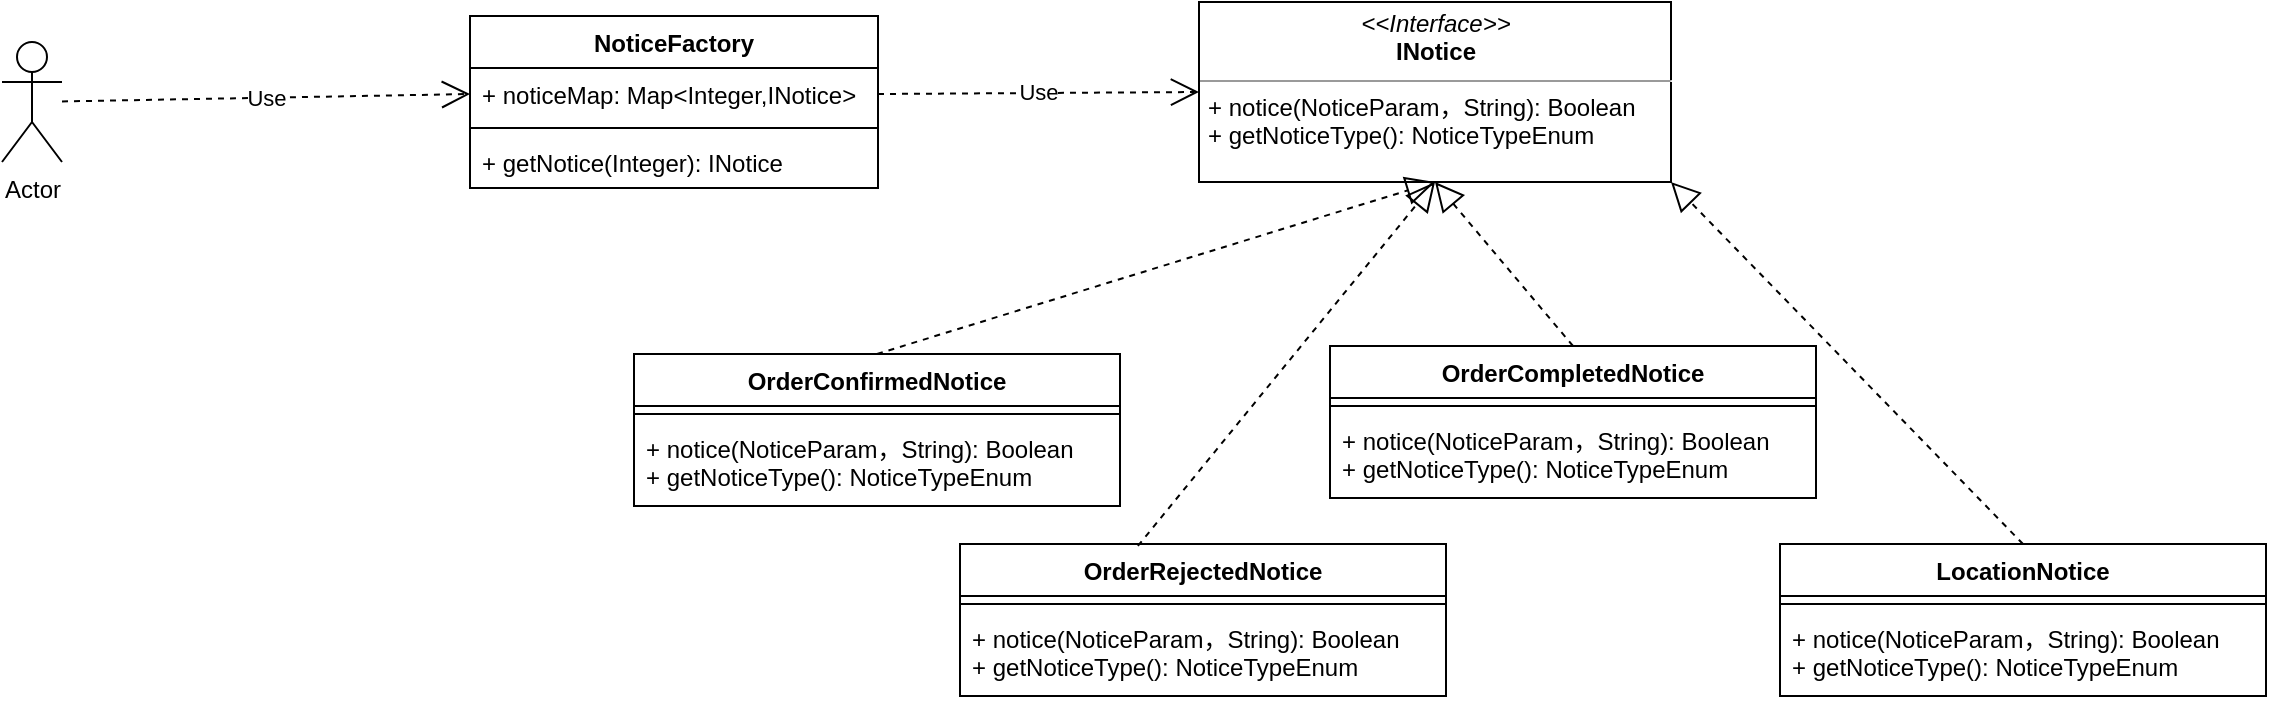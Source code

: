 <mxfile version="21.0.6" type="github">
  <diagram name="Page-1" id="OWmBhWpDUxixdRuLeLtc">
    <mxGraphModel dx="1225" dy="844" grid="0" gridSize="10" guides="1" tooltips="1" connect="1" arrows="1" fold="1" page="1" pageScale="1" pageWidth="1200" pageHeight="1920" math="0" shadow="0">
      <root>
        <mxCell id="0" />
        <mxCell id="1" parent="0" />
        <mxCell id="cgenw8rON0skApVWncoc-2" value="&lt;p style=&quot;margin:0px;margin-top:4px;text-align:center;&quot;&gt;&lt;i&gt;&amp;lt;&amp;lt;Interface&amp;gt;&amp;gt;&lt;/i&gt;&lt;br&gt;&lt;b&gt;INotice&lt;/b&gt;&lt;/p&gt;&lt;hr size=&quot;1&quot;&gt;&lt;p style=&quot;margin:0px;margin-left:4px;&quot;&gt;&lt;/p&gt;&lt;p style=&quot;margin:0px;margin-left:4px;&quot;&gt;+ notice(NoticeParam，String): Boolean&lt;br&gt;+ getNoticeType():&amp;nbsp;NoticeTypeEnum&lt;/p&gt;" style="verticalAlign=top;align=left;overflow=fill;fontSize=12;fontFamily=Helvetica;html=1;whiteSpace=wrap;" vertex="1" parent="1">
          <mxGeometry x="643.5" y="442" width="236" height="90" as="geometry" />
        </mxCell>
        <mxCell id="cgenw8rON0skApVWncoc-11" value="OrderConfirmed&lt;span style=&quot;background-color: initial;&quot;&gt;Notice&lt;/span&gt;" style="swimlane;fontStyle=1;align=center;verticalAlign=top;childLayout=stackLayout;horizontal=1;startSize=26;horizontalStack=0;resizeParent=1;resizeParentMax=0;resizeLast=0;collapsible=1;marginBottom=0;whiteSpace=wrap;html=1;" vertex="1" parent="1">
          <mxGeometry x="361" y="618" width="243" height="76" as="geometry" />
        </mxCell>
        <mxCell id="cgenw8rON0skApVWncoc-13" value="" style="line;strokeWidth=1;fillColor=none;align=left;verticalAlign=middle;spacingTop=-1;spacingLeft=3;spacingRight=3;rotatable=0;labelPosition=right;points=[];portConstraint=eastwest;strokeColor=inherit;" vertex="1" parent="cgenw8rON0skApVWncoc-11">
          <mxGeometry y="26" width="243" height="8" as="geometry" />
        </mxCell>
        <mxCell id="cgenw8rON0skApVWncoc-14" value="+ notice(NoticeParam，String): Boolean&lt;br style=&quot;border-color: var(--border-color);&quot;&gt;+ getNoticeType():&amp;nbsp;NoticeTypeEnum" style="text;strokeColor=none;fillColor=none;align=left;verticalAlign=top;spacingLeft=4;spacingRight=4;overflow=hidden;rotatable=0;points=[[0,0.5],[1,0.5]];portConstraint=eastwest;whiteSpace=wrap;html=1;" vertex="1" parent="cgenw8rON0skApVWncoc-11">
          <mxGeometry y="34" width="243" height="42" as="geometry" />
        </mxCell>
        <mxCell id="cgenw8rON0skApVWncoc-15" value="OrderRejectedNotice" style="swimlane;fontStyle=1;align=center;verticalAlign=top;childLayout=stackLayout;horizontal=1;startSize=26;horizontalStack=0;resizeParent=1;resizeParentMax=0;resizeLast=0;collapsible=1;marginBottom=0;whiteSpace=wrap;html=1;" vertex="1" parent="1">
          <mxGeometry x="524" y="713" width="243" height="76" as="geometry" />
        </mxCell>
        <mxCell id="cgenw8rON0skApVWncoc-16" value="" style="line;strokeWidth=1;fillColor=none;align=left;verticalAlign=middle;spacingTop=-1;spacingLeft=3;spacingRight=3;rotatable=0;labelPosition=right;points=[];portConstraint=eastwest;strokeColor=inherit;" vertex="1" parent="cgenw8rON0skApVWncoc-15">
          <mxGeometry y="26" width="243" height="8" as="geometry" />
        </mxCell>
        <mxCell id="cgenw8rON0skApVWncoc-17" value="+ notice(NoticeParam，String): Boolean&lt;br style=&quot;border-color: var(--border-color);&quot;&gt;+ getNoticeType():&amp;nbsp;NoticeTypeEnum" style="text;strokeColor=none;fillColor=none;align=left;verticalAlign=top;spacingLeft=4;spacingRight=4;overflow=hidden;rotatable=0;points=[[0,0.5],[1,0.5]];portConstraint=eastwest;whiteSpace=wrap;html=1;" vertex="1" parent="cgenw8rON0skApVWncoc-15">
          <mxGeometry y="34" width="243" height="42" as="geometry" />
        </mxCell>
        <mxCell id="cgenw8rON0skApVWncoc-19" value="OrderCompletedNotice" style="swimlane;fontStyle=1;align=center;verticalAlign=top;childLayout=stackLayout;horizontal=1;startSize=26;horizontalStack=0;resizeParent=1;resizeParentMax=0;resizeLast=0;collapsible=1;marginBottom=0;whiteSpace=wrap;html=1;" vertex="1" parent="1">
          <mxGeometry x="709" y="614" width="243" height="76" as="geometry" />
        </mxCell>
        <mxCell id="cgenw8rON0skApVWncoc-20" value="" style="line;strokeWidth=1;fillColor=none;align=left;verticalAlign=middle;spacingTop=-1;spacingLeft=3;spacingRight=3;rotatable=0;labelPosition=right;points=[];portConstraint=eastwest;strokeColor=inherit;" vertex="1" parent="cgenw8rON0skApVWncoc-19">
          <mxGeometry y="26" width="243" height="8" as="geometry" />
        </mxCell>
        <mxCell id="cgenw8rON0skApVWncoc-21" value="+ notice(NoticeParam，String): Boolean&lt;br style=&quot;border-color: var(--border-color);&quot;&gt;+ getNoticeType():&amp;nbsp;NoticeTypeEnum" style="text;strokeColor=none;fillColor=none;align=left;verticalAlign=top;spacingLeft=4;spacingRight=4;overflow=hidden;rotatable=0;points=[[0,0.5],[1,0.5]];portConstraint=eastwest;whiteSpace=wrap;html=1;" vertex="1" parent="cgenw8rON0skApVWncoc-19">
          <mxGeometry y="34" width="243" height="42" as="geometry" />
        </mxCell>
        <mxCell id="cgenw8rON0skApVWncoc-22" value="LocationNotice" style="swimlane;fontStyle=1;align=center;verticalAlign=top;childLayout=stackLayout;horizontal=1;startSize=26;horizontalStack=0;resizeParent=1;resizeParentMax=0;resizeLast=0;collapsible=1;marginBottom=0;whiteSpace=wrap;html=1;" vertex="1" parent="1">
          <mxGeometry x="934" y="713" width="243" height="76" as="geometry" />
        </mxCell>
        <mxCell id="cgenw8rON0skApVWncoc-23" value="" style="line;strokeWidth=1;fillColor=none;align=left;verticalAlign=middle;spacingTop=-1;spacingLeft=3;spacingRight=3;rotatable=0;labelPosition=right;points=[];portConstraint=eastwest;strokeColor=inherit;" vertex="1" parent="cgenw8rON0skApVWncoc-22">
          <mxGeometry y="26" width="243" height="8" as="geometry" />
        </mxCell>
        <mxCell id="cgenw8rON0skApVWncoc-24" value="+ notice(NoticeParam，String): Boolean&lt;br style=&quot;border-color: var(--border-color);&quot;&gt;+ getNoticeType():&amp;nbsp;NoticeTypeEnum" style="text;strokeColor=none;fillColor=none;align=left;verticalAlign=top;spacingLeft=4;spacingRight=4;overflow=hidden;rotatable=0;points=[[0,0.5],[1,0.5]];portConstraint=eastwest;whiteSpace=wrap;html=1;" vertex="1" parent="cgenw8rON0skApVWncoc-22">
          <mxGeometry y="34" width="243" height="42" as="geometry" />
        </mxCell>
        <mxCell id="cgenw8rON0skApVWncoc-25" value="" style="endArrow=block;dashed=1;endFill=0;endSize=12;html=1;rounded=0;entryX=0.5;entryY=1;entryDx=0;entryDy=0;exitX=0.5;exitY=0;exitDx=0;exitDy=0;" edge="1" parent="1" source="cgenw8rON0skApVWncoc-11" target="cgenw8rON0skApVWncoc-2">
          <mxGeometry width="160" relative="1" as="geometry">
            <mxPoint x="386" y="860" as="sourcePoint" />
            <mxPoint x="546" y="860" as="targetPoint" />
          </mxGeometry>
        </mxCell>
        <mxCell id="cgenw8rON0skApVWncoc-26" value="" style="endArrow=block;dashed=1;endFill=0;endSize=12;html=1;rounded=0;entryX=0.5;entryY=1;entryDx=0;entryDy=0;exitX=0.366;exitY=0.013;exitDx=0;exitDy=0;exitPerimeter=0;" edge="1" parent="1" source="cgenw8rON0skApVWncoc-15" target="cgenw8rON0skApVWncoc-2">
          <mxGeometry width="160" relative="1" as="geometry">
            <mxPoint x="440" y="624" as="sourcePoint" />
            <mxPoint x="713" y="542" as="targetPoint" />
          </mxGeometry>
        </mxCell>
        <mxCell id="cgenw8rON0skApVWncoc-27" value="" style="endArrow=block;dashed=1;endFill=0;endSize=12;html=1;rounded=0;entryX=1;entryY=1;entryDx=0;entryDy=0;exitX=0.5;exitY=0;exitDx=0;exitDy=0;" edge="1" parent="1" source="cgenw8rON0skApVWncoc-22" target="cgenw8rON0skApVWncoc-2">
          <mxGeometry width="160" relative="1" as="geometry">
            <mxPoint x="450" y="634" as="sourcePoint" />
            <mxPoint x="723" y="552" as="targetPoint" />
          </mxGeometry>
        </mxCell>
        <mxCell id="cgenw8rON0skApVWncoc-28" value="" style="endArrow=block;dashed=1;endFill=0;endSize=12;html=1;rounded=0;exitX=0.5;exitY=0;exitDx=0;exitDy=0;entryX=0.5;entryY=1;entryDx=0;entryDy=0;" edge="1" parent="1" source="cgenw8rON0skApVWncoc-19" target="cgenw8rON0skApVWncoc-2">
          <mxGeometry width="160" relative="1" as="geometry">
            <mxPoint x="460" y="644" as="sourcePoint" />
            <mxPoint x="774" y="560" as="targetPoint" />
          </mxGeometry>
        </mxCell>
        <mxCell id="cgenw8rON0skApVWncoc-29" value="NoticeFactory" style="swimlane;fontStyle=1;align=center;verticalAlign=top;childLayout=stackLayout;horizontal=1;startSize=26;horizontalStack=0;resizeParent=1;resizeParentMax=0;resizeLast=0;collapsible=1;marginBottom=0;whiteSpace=wrap;html=1;" vertex="1" parent="1">
          <mxGeometry x="279" y="449" width="204" height="86" as="geometry" />
        </mxCell>
        <mxCell id="cgenw8rON0skApVWncoc-30" value="+ noticeMap: Map&amp;lt;Integer,INotice&amp;gt;" style="text;strokeColor=none;fillColor=none;align=left;verticalAlign=top;spacingLeft=4;spacingRight=4;overflow=hidden;rotatable=0;points=[[0,0.5],[1,0.5]];portConstraint=eastwest;whiteSpace=wrap;html=1;" vertex="1" parent="cgenw8rON0skApVWncoc-29">
          <mxGeometry y="26" width="204" height="26" as="geometry" />
        </mxCell>
        <mxCell id="cgenw8rON0skApVWncoc-31" value="" style="line;strokeWidth=1;fillColor=none;align=left;verticalAlign=middle;spacingTop=-1;spacingLeft=3;spacingRight=3;rotatable=0;labelPosition=right;points=[];portConstraint=eastwest;strokeColor=inherit;" vertex="1" parent="cgenw8rON0skApVWncoc-29">
          <mxGeometry y="52" width="204" height="8" as="geometry" />
        </mxCell>
        <mxCell id="cgenw8rON0skApVWncoc-32" value="+ getNotice(Integer): INotice" style="text;strokeColor=none;fillColor=none;align=left;verticalAlign=top;spacingLeft=4;spacingRight=4;overflow=hidden;rotatable=0;points=[[0,0.5],[1,0.5]];portConstraint=eastwest;whiteSpace=wrap;html=1;" vertex="1" parent="cgenw8rON0skApVWncoc-29">
          <mxGeometry y="60" width="204" height="26" as="geometry" />
        </mxCell>
        <mxCell id="cgenw8rON0skApVWncoc-34" value="Use" style="endArrow=open;endSize=12;dashed=1;html=1;rounded=0;exitX=1;exitY=0.5;exitDx=0;exitDy=0;entryX=0;entryY=0.5;entryDx=0;entryDy=0;" edge="1" parent="1" source="cgenw8rON0skApVWncoc-30" target="cgenw8rON0skApVWncoc-2">
          <mxGeometry width="160" relative="1" as="geometry">
            <mxPoint x="370" y="617" as="sourcePoint" />
            <mxPoint x="530" y="617" as="targetPoint" />
          </mxGeometry>
        </mxCell>
        <mxCell id="cgenw8rON0skApVWncoc-35" value="Actor" style="shape=umlActor;verticalLabelPosition=bottom;verticalAlign=top;html=1;" vertex="1" parent="1">
          <mxGeometry x="45" y="462" width="30" height="60" as="geometry" />
        </mxCell>
        <mxCell id="cgenw8rON0skApVWncoc-36" value="Use" style="endArrow=open;endSize=12;dashed=1;html=1;rounded=0;entryX=0;entryY=0.5;entryDx=0;entryDy=0;" edge="1" parent="1" source="cgenw8rON0skApVWncoc-35" target="cgenw8rON0skApVWncoc-30">
          <mxGeometry width="160" relative="1" as="geometry">
            <mxPoint x="436" y="718" as="sourcePoint" />
            <mxPoint x="596" y="718" as="targetPoint" />
          </mxGeometry>
        </mxCell>
      </root>
    </mxGraphModel>
  </diagram>
</mxfile>

